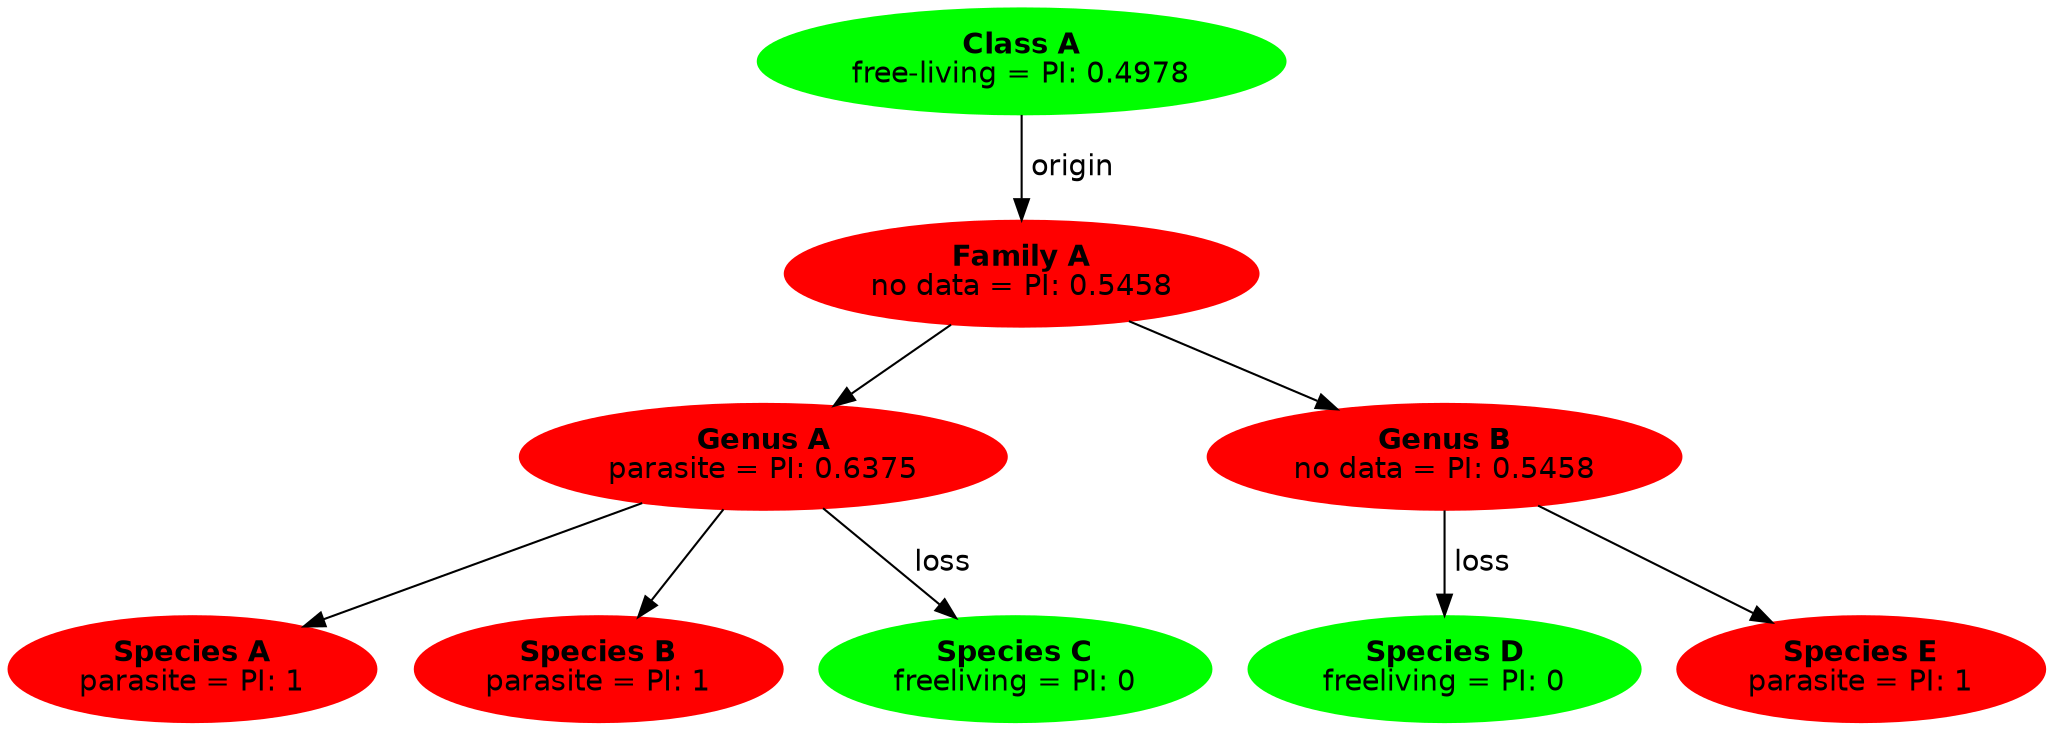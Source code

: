 digraph G {

graph [fontname = "helvetica"];
node [fontname = "helvetica"];
edge [fontname = "helvetica"];    
    
ClassA [label=<<B>Class A</B><br/>free-living = PI: 0.4978>, style=filled, color=green]
FamilyA [label=<<B>Family A</B><br/>no data = PI: 0.5458>, style=filled, color=red]
GenusA [label=<<B>Genus A</B><br/>parasite = PI: 0.6375>, style=filled, color=red]
GenusB [label=<<B>Genus B</B><br/>no data = PI: 0.5458>, style=filled, color=red]
SpeciesA [label=<<B>Species A</B><br/>parasite = PI: 1>, style=filled, color=red]
SpeciesB [label=<<B>Species B</B><br/>parasite = PI: 1>, style=filled, color=red]
SpeciesC [label=<<B>Species C</B><br/>freeliving = PI: 0>, style=filled, color=green]
SpeciesD [label=<<B>Species D</B><br/>freeliving = PI: 0>, style=filled, color=green]
SpeciesE [label=<<B>Species E</B><br/>parasite = PI: 1>, style=filled, color=red]

ClassA -> FamilyA [ label=" origin" ] 
FamilyA -> GenusA -> SpeciesA, SpeciesB
GenusA -> SpeciesC [ label=" loss" ]
FamilyA -> GenusB -> SpeciesE
GenusB -> SpeciesD [ label=" loss" ]

}